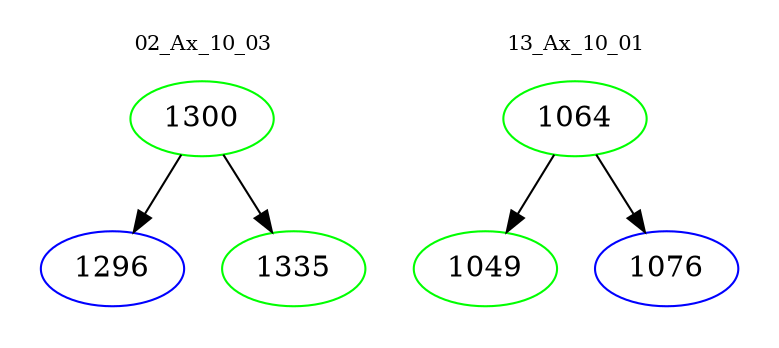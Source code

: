 digraph{
subgraph cluster_0 {
color = white
label = "02_Ax_10_03";
fontsize=10;
T0_1300 [label="1300", color="green"]
T0_1300 -> T0_1296 [color="black"]
T0_1296 [label="1296", color="blue"]
T0_1300 -> T0_1335 [color="black"]
T0_1335 [label="1335", color="green"]
}
subgraph cluster_1 {
color = white
label = "13_Ax_10_01";
fontsize=10;
T1_1064 [label="1064", color="green"]
T1_1064 -> T1_1049 [color="black"]
T1_1049 [label="1049", color="green"]
T1_1064 -> T1_1076 [color="black"]
T1_1076 [label="1076", color="blue"]
}
}
